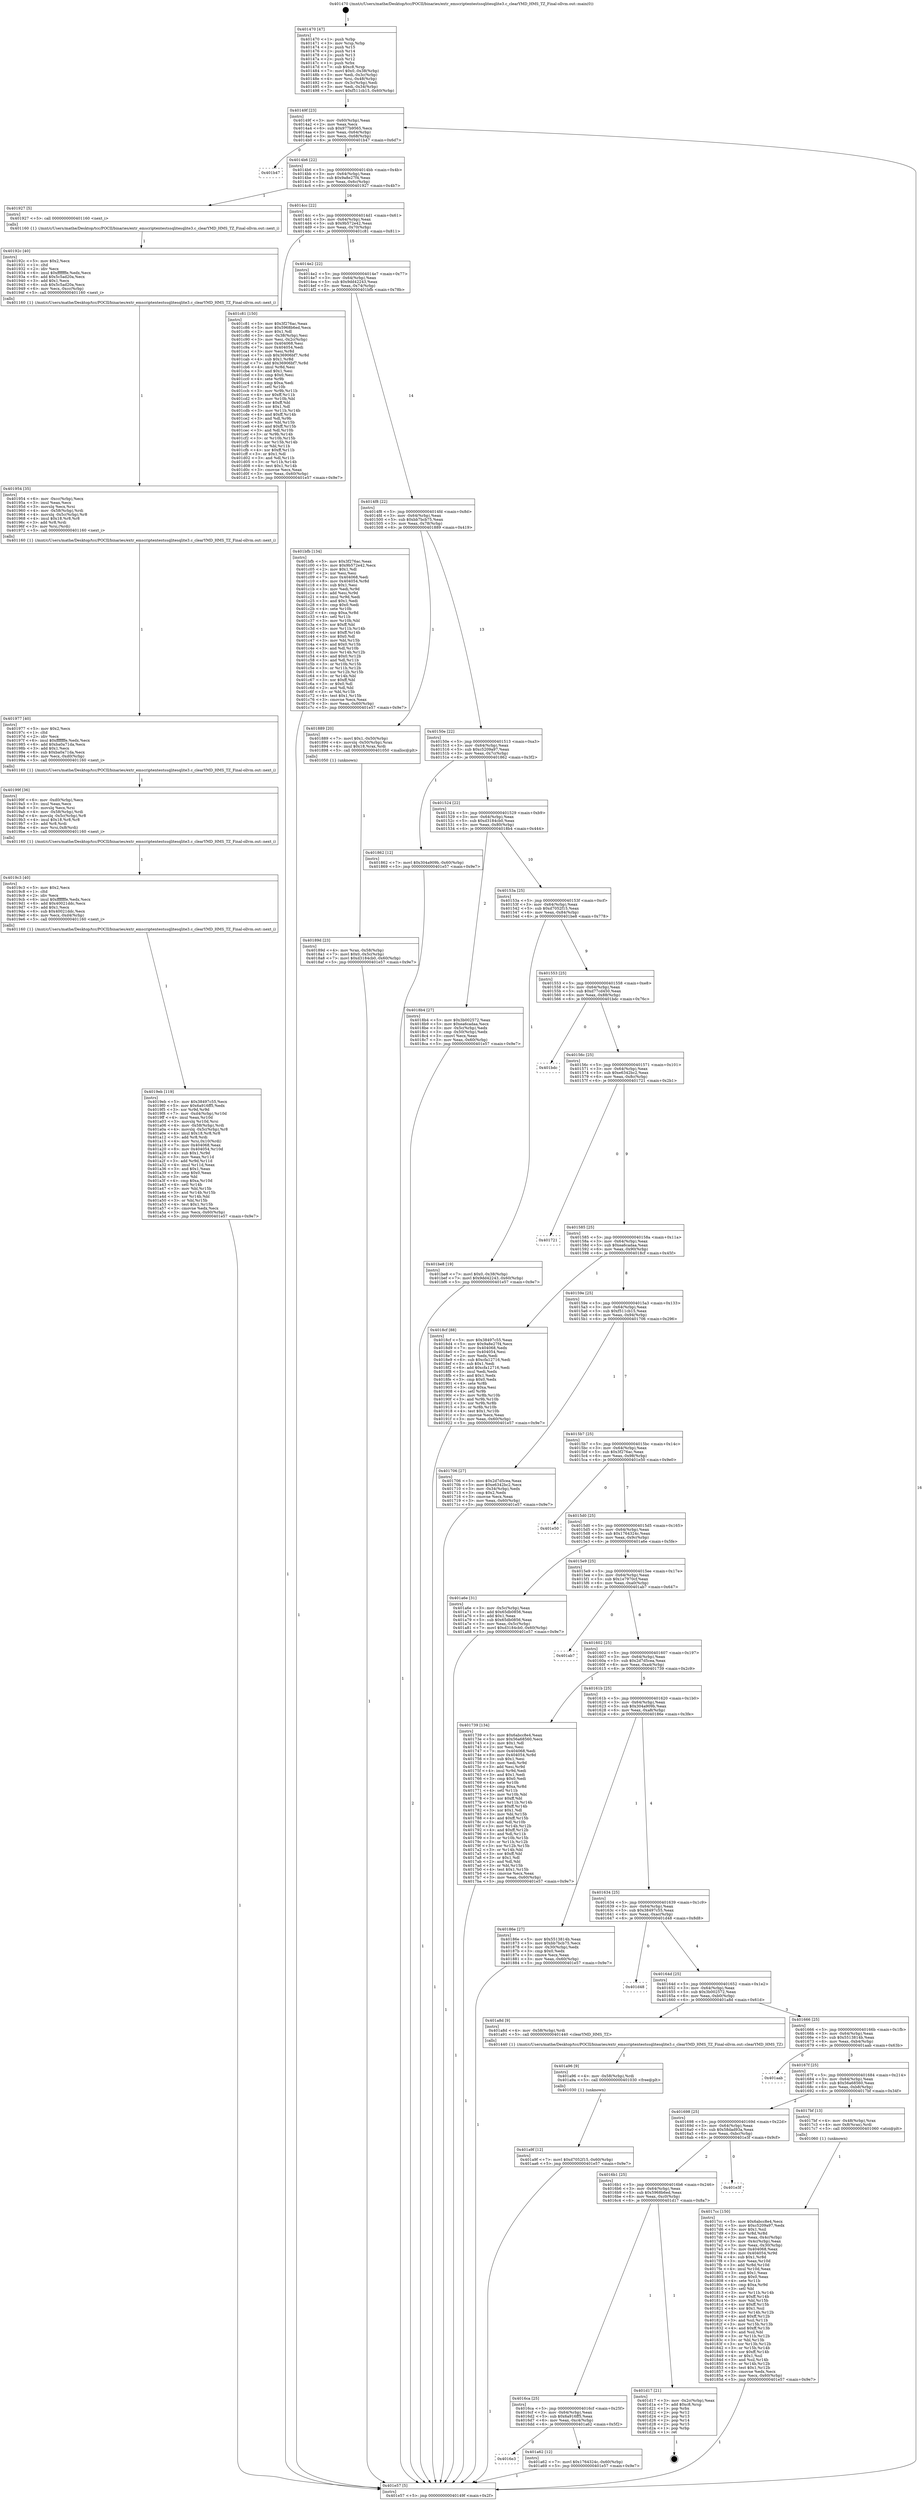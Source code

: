 digraph "0x401470" {
  label = "0x401470 (/mnt/c/Users/mathe/Desktop/tcc/POCII/binaries/extr_emscriptentestssqlitesqlite3.c_clearYMD_HMS_TZ_Final-ollvm.out::main(0))"
  labelloc = "t"
  node[shape=record]

  Entry [label="",width=0.3,height=0.3,shape=circle,fillcolor=black,style=filled]
  "0x40149f" [label="{
     0x40149f [23]\l
     | [instrs]\l
     &nbsp;&nbsp;0x40149f \<+3\>: mov -0x60(%rbp),%eax\l
     &nbsp;&nbsp;0x4014a2 \<+2\>: mov %eax,%ecx\l
     &nbsp;&nbsp;0x4014a4 \<+6\>: sub $0x977b9565,%ecx\l
     &nbsp;&nbsp;0x4014aa \<+3\>: mov %eax,-0x64(%rbp)\l
     &nbsp;&nbsp;0x4014ad \<+3\>: mov %ecx,-0x68(%rbp)\l
     &nbsp;&nbsp;0x4014b0 \<+6\>: je 0000000000401b47 \<main+0x6d7\>\l
  }"]
  "0x401b47" [label="{
     0x401b47\l
  }", style=dashed]
  "0x4014b6" [label="{
     0x4014b6 [22]\l
     | [instrs]\l
     &nbsp;&nbsp;0x4014b6 \<+5\>: jmp 00000000004014bb \<main+0x4b\>\l
     &nbsp;&nbsp;0x4014bb \<+3\>: mov -0x64(%rbp),%eax\l
     &nbsp;&nbsp;0x4014be \<+5\>: sub $0x9a8e27f4,%eax\l
     &nbsp;&nbsp;0x4014c3 \<+3\>: mov %eax,-0x6c(%rbp)\l
     &nbsp;&nbsp;0x4014c6 \<+6\>: je 0000000000401927 \<main+0x4b7\>\l
  }"]
  Exit [label="",width=0.3,height=0.3,shape=circle,fillcolor=black,style=filled,peripheries=2]
  "0x401927" [label="{
     0x401927 [5]\l
     | [instrs]\l
     &nbsp;&nbsp;0x401927 \<+5\>: call 0000000000401160 \<next_i\>\l
     | [calls]\l
     &nbsp;&nbsp;0x401160 \{1\} (/mnt/c/Users/mathe/Desktop/tcc/POCII/binaries/extr_emscriptentestssqlitesqlite3.c_clearYMD_HMS_TZ_Final-ollvm.out::next_i)\l
  }"]
  "0x4014cc" [label="{
     0x4014cc [22]\l
     | [instrs]\l
     &nbsp;&nbsp;0x4014cc \<+5\>: jmp 00000000004014d1 \<main+0x61\>\l
     &nbsp;&nbsp;0x4014d1 \<+3\>: mov -0x64(%rbp),%eax\l
     &nbsp;&nbsp;0x4014d4 \<+5\>: sub $0x9b572e42,%eax\l
     &nbsp;&nbsp;0x4014d9 \<+3\>: mov %eax,-0x70(%rbp)\l
     &nbsp;&nbsp;0x4014dc \<+6\>: je 0000000000401c81 \<main+0x811\>\l
  }"]
  "0x401a9f" [label="{
     0x401a9f [12]\l
     | [instrs]\l
     &nbsp;&nbsp;0x401a9f \<+7\>: movl $0xd7052f15,-0x60(%rbp)\l
     &nbsp;&nbsp;0x401aa6 \<+5\>: jmp 0000000000401e57 \<main+0x9e7\>\l
  }"]
  "0x401c81" [label="{
     0x401c81 [150]\l
     | [instrs]\l
     &nbsp;&nbsp;0x401c81 \<+5\>: mov $0x3f276ac,%eax\l
     &nbsp;&nbsp;0x401c86 \<+5\>: mov $0x5968b6ed,%ecx\l
     &nbsp;&nbsp;0x401c8b \<+2\>: mov $0x1,%dl\l
     &nbsp;&nbsp;0x401c8d \<+3\>: mov -0x38(%rbp),%esi\l
     &nbsp;&nbsp;0x401c90 \<+3\>: mov %esi,-0x2c(%rbp)\l
     &nbsp;&nbsp;0x401c93 \<+7\>: mov 0x404068,%esi\l
     &nbsp;&nbsp;0x401c9a \<+7\>: mov 0x404054,%edi\l
     &nbsp;&nbsp;0x401ca1 \<+3\>: mov %esi,%r8d\l
     &nbsp;&nbsp;0x401ca4 \<+7\>: sub $0x36906bf7,%r8d\l
     &nbsp;&nbsp;0x401cab \<+4\>: sub $0x1,%r8d\l
     &nbsp;&nbsp;0x401caf \<+7\>: add $0x36906bf7,%r8d\l
     &nbsp;&nbsp;0x401cb6 \<+4\>: imul %r8d,%esi\l
     &nbsp;&nbsp;0x401cba \<+3\>: and $0x1,%esi\l
     &nbsp;&nbsp;0x401cbd \<+3\>: cmp $0x0,%esi\l
     &nbsp;&nbsp;0x401cc0 \<+4\>: sete %r9b\l
     &nbsp;&nbsp;0x401cc4 \<+3\>: cmp $0xa,%edi\l
     &nbsp;&nbsp;0x401cc7 \<+4\>: setl %r10b\l
     &nbsp;&nbsp;0x401ccb \<+3\>: mov %r9b,%r11b\l
     &nbsp;&nbsp;0x401cce \<+4\>: xor $0xff,%r11b\l
     &nbsp;&nbsp;0x401cd2 \<+3\>: mov %r10b,%bl\l
     &nbsp;&nbsp;0x401cd5 \<+3\>: xor $0xff,%bl\l
     &nbsp;&nbsp;0x401cd8 \<+3\>: xor $0x1,%dl\l
     &nbsp;&nbsp;0x401cdb \<+3\>: mov %r11b,%r14b\l
     &nbsp;&nbsp;0x401cde \<+4\>: and $0xff,%r14b\l
     &nbsp;&nbsp;0x401ce2 \<+3\>: and %dl,%r9b\l
     &nbsp;&nbsp;0x401ce5 \<+3\>: mov %bl,%r15b\l
     &nbsp;&nbsp;0x401ce8 \<+4\>: and $0xff,%r15b\l
     &nbsp;&nbsp;0x401cec \<+3\>: and %dl,%r10b\l
     &nbsp;&nbsp;0x401cef \<+3\>: or %r9b,%r14b\l
     &nbsp;&nbsp;0x401cf2 \<+3\>: or %r10b,%r15b\l
     &nbsp;&nbsp;0x401cf5 \<+3\>: xor %r15b,%r14b\l
     &nbsp;&nbsp;0x401cf8 \<+3\>: or %bl,%r11b\l
     &nbsp;&nbsp;0x401cfb \<+4\>: xor $0xff,%r11b\l
     &nbsp;&nbsp;0x401cff \<+3\>: or $0x1,%dl\l
     &nbsp;&nbsp;0x401d02 \<+3\>: and %dl,%r11b\l
     &nbsp;&nbsp;0x401d05 \<+3\>: or %r11b,%r14b\l
     &nbsp;&nbsp;0x401d08 \<+4\>: test $0x1,%r14b\l
     &nbsp;&nbsp;0x401d0c \<+3\>: cmovne %ecx,%eax\l
     &nbsp;&nbsp;0x401d0f \<+3\>: mov %eax,-0x60(%rbp)\l
     &nbsp;&nbsp;0x401d12 \<+5\>: jmp 0000000000401e57 \<main+0x9e7\>\l
  }"]
  "0x4014e2" [label="{
     0x4014e2 [22]\l
     | [instrs]\l
     &nbsp;&nbsp;0x4014e2 \<+5\>: jmp 00000000004014e7 \<main+0x77\>\l
     &nbsp;&nbsp;0x4014e7 \<+3\>: mov -0x64(%rbp),%eax\l
     &nbsp;&nbsp;0x4014ea \<+5\>: sub $0x9dd42243,%eax\l
     &nbsp;&nbsp;0x4014ef \<+3\>: mov %eax,-0x74(%rbp)\l
     &nbsp;&nbsp;0x4014f2 \<+6\>: je 0000000000401bfb \<main+0x78b\>\l
  }"]
  "0x401a96" [label="{
     0x401a96 [9]\l
     | [instrs]\l
     &nbsp;&nbsp;0x401a96 \<+4\>: mov -0x58(%rbp),%rdi\l
     &nbsp;&nbsp;0x401a9a \<+5\>: call 0000000000401030 \<free@plt\>\l
     | [calls]\l
     &nbsp;&nbsp;0x401030 \{1\} (unknown)\l
  }"]
  "0x401bfb" [label="{
     0x401bfb [134]\l
     | [instrs]\l
     &nbsp;&nbsp;0x401bfb \<+5\>: mov $0x3f276ac,%eax\l
     &nbsp;&nbsp;0x401c00 \<+5\>: mov $0x9b572e42,%ecx\l
     &nbsp;&nbsp;0x401c05 \<+2\>: mov $0x1,%dl\l
     &nbsp;&nbsp;0x401c07 \<+2\>: xor %esi,%esi\l
     &nbsp;&nbsp;0x401c09 \<+7\>: mov 0x404068,%edi\l
     &nbsp;&nbsp;0x401c10 \<+8\>: mov 0x404054,%r8d\l
     &nbsp;&nbsp;0x401c18 \<+3\>: sub $0x1,%esi\l
     &nbsp;&nbsp;0x401c1b \<+3\>: mov %edi,%r9d\l
     &nbsp;&nbsp;0x401c1e \<+3\>: add %esi,%r9d\l
     &nbsp;&nbsp;0x401c21 \<+4\>: imul %r9d,%edi\l
     &nbsp;&nbsp;0x401c25 \<+3\>: and $0x1,%edi\l
     &nbsp;&nbsp;0x401c28 \<+3\>: cmp $0x0,%edi\l
     &nbsp;&nbsp;0x401c2b \<+4\>: sete %r10b\l
     &nbsp;&nbsp;0x401c2f \<+4\>: cmp $0xa,%r8d\l
     &nbsp;&nbsp;0x401c33 \<+4\>: setl %r11b\l
     &nbsp;&nbsp;0x401c37 \<+3\>: mov %r10b,%bl\l
     &nbsp;&nbsp;0x401c3a \<+3\>: xor $0xff,%bl\l
     &nbsp;&nbsp;0x401c3d \<+3\>: mov %r11b,%r14b\l
     &nbsp;&nbsp;0x401c40 \<+4\>: xor $0xff,%r14b\l
     &nbsp;&nbsp;0x401c44 \<+3\>: xor $0x0,%dl\l
     &nbsp;&nbsp;0x401c47 \<+3\>: mov %bl,%r15b\l
     &nbsp;&nbsp;0x401c4a \<+4\>: and $0x0,%r15b\l
     &nbsp;&nbsp;0x401c4e \<+3\>: and %dl,%r10b\l
     &nbsp;&nbsp;0x401c51 \<+3\>: mov %r14b,%r12b\l
     &nbsp;&nbsp;0x401c54 \<+4\>: and $0x0,%r12b\l
     &nbsp;&nbsp;0x401c58 \<+3\>: and %dl,%r11b\l
     &nbsp;&nbsp;0x401c5b \<+3\>: or %r10b,%r15b\l
     &nbsp;&nbsp;0x401c5e \<+3\>: or %r11b,%r12b\l
     &nbsp;&nbsp;0x401c61 \<+3\>: xor %r12b,%r15b\l
     &nbsp;&nbsp;0x401c64 \<+3\>: or %r14b,%bl\l
     &nbsp;&nbsp;0x401c67 \<+3\>: xor $0xff,%bl\l
     &nbsp;&nbsp;0x401c6a \<+3\>: or $0x0,%dl\l
     &nbsp;&nbsp;0x401c6d \<+2\>: and %dl,%bl\l
     &nbsp;&nbsp;0x401c6f \<+3\>: or %bl,%r15b\l
     &nbsp;&nbsp;0x401c72 \<+4\>: test $0x1,%r15b\l
     &nbsp;&nbsp;0x401c76 \<+3\>: cmovne %ecx,%eax\l
     &nbsp;&nbsp;0x401c79 \<+3\>: mov %eax,-0x60(%rbp)\l
     &nbsp;&nbsp;0x401c7c \<+5\>: jmp 0000000000401e57 \<main+0x9e7\>\l
  }"]
  "0x4014f8" [label="{
     0x4014f8 [22]\l
     | [instrs]\l
     &nbsp;&nbsp;0x4014f8 \<+5\>: jmp 00000000004014fd \<main+0x8d\>\l
     &nbsp;&nbsp;0x4014fd \<+3\>: mov -0x64(%rbp),%eax\l
     &nbsp;&nbsp;0x401500 \<+5\>: sub $0xbb7bcb75,%eax\l
     &nbsp;&nbsp;0x401505 \<+3\>: mov %eax,-0x78(%rbp)\l
     &nbsp;&nbsp;0x401508 \<+6\>: je 0000000000401889 \<main+0x419\>\l
  }"]
  "0x4016e3" [label="{
     0x4016e3\l
  }", style=dashed]
  "0x401889" [label="{
     0x401889 [20]\l
     | [instrs]\l
     &nbsp;&nbsp;0x401889 \<+7\>: movl $0x1,-0x50(%rbp)\l
     &nbsp;&nbsp;0x401890 \<+4\>: movslq -0x50(%rbp),%rax\l
     &nbsp;&nbsp;0x401894 \<+4\>: imul $0x18,%rax,%rdi\l
     &nbsp;&nbsp;0x401898 \<+5\>: call 0000000000401050 \<malloc@plt\>\l
     | [calls]\l
     &nbsp;&nbsp;0x401050 \{1\} (unknown)\l
  }"]
  "0x40150e" [label="{
     0x40150e [22]\l
     | [instrs]\l
     &nbsp;&nbsp;0x40150e \<+5\>: jmp 0000000000401513 \<main+0xa3\>\l
     &nbsp;&nbsp;0x401513 \<+3\>: mov -0x64(%rbp),%eax\l
     &nbsp;&nbsp;0x401516 \<+5\>: sub $0xc5209a97,%eax\l
     &nbsp;&nbsp;0x40151b \<+3\>: mov %eax,-0x7c(%rbp)\l
     &nbsp;&nbsp;0x40151e \<+6\>: je 0000000000401862 \<main+0x3f2\>\l
  }"]
  "0x401a62" [label="{
     0x401a62 [12]\l
     | [instrs]\l
     &nbsp;&nbsp;0x401a62 \<+7\>: movl $0x1764324c,-0x60(%rbp)\l
     &nbsp;&nbsp;0x401a69 \<+5\>: jmp 0000000000401e57 \<main+0x9e7\>\l
  }"]
  "0x401862" [label="{
     0x401862 [12]\l
     | [instrs]\l
     &nbsp;&nbsp;0x401862 \<+7\>: movl $0x304a909b,-0x60(%rbp)\l
     &nbsp;&nbsp;0x401869 \<+5\>: jmp 0000000000401e57 \<main+0x9e7\>\l
  }"]
  "0x401524" [label="{
     0x401524 [22]\l
     | [instrs]\l
     &nbsp;&nbsp;0x401524 \<+5\>: jmp 0000000000401529 \<main+0xb9\>\l
     &nbsp;&nbsp;0x401529 \<+3\>: mov -0x64(%rbp),%eax\l
     &nbsp;&nbsp;0x40152c \<+5\>: sub $0xd3184cb0,%eax\l
     &nbsp;&nbsp;0x401531 \<+3\>: mov %eax,-0x80(%rbp)\l
     &nbsp;&nbsp;0x401534 \<+6\>: je 00000000004018b4 \<main+0x444\>\l
  }"]
  "0x4016ca" [label="{
     0x4016ca [25]\l
     | [instrs]\l
     &nbsp;&nbsp;0x4016ca \<+5\>: jmp 00000000004016cf \<main+0x25f\>\l
     &nbsp;&nbsp;0x4016cf \<+3\>: mov -0x64(%rbp),%eax\l
     &nbsp;&nbsp;0x4016d2 \<+5\>: sub $0x6a916ff5,%eax\l
     &nbsp;&nbsp;0x4016d7 \<+6\>: mov %eax,-0xc4(%rbp)\l
     &nbsp;&nbsp;0x4016dd \<+6\>: je 0000000000401a62 \<main+0x5f2\>\l
  }"]
  "0x4018b4" [label="{
     0x4018b4 [27]\l
     | [instrs]\l
     &nbsp;&nbsp;0x4018b4 \<+5\>: mov $0x3b002572,%eax\l
     &nbsp;&nbsp;0x4018b9 \<+5\>: mov $0xea6cadaa,%ecx\l
     &nbsp;&nbsp;0x4018be \<+3\>: mov -0x5c(%rbp),%edx\l
     &nbsp;&nbsp;0x4018c1 \<+3\>: cmp -0x50(%rbp),%edx\l
     &nbsp;&nbsp;0x4018c4 \<+3\>: cmovl %ecx,%eax\l
     &nbsp;&nbsp;0x4018c7 \<+3\>: mov %eax,-0x60(%rbp)\l
     &nbsp;&nbsp;0x4018ca \<+5\>: jmp 0000000000401e57 \<main+0x9e7\>\l
  }"]
  "0x40153a" [label="{
     0x40153a [25]\l
     | [instrs]\l
     &nbsp;&nbsp;0x40153a \<+5\>: jmp 000000000040153f \<main+0xcf\>\l
     &nbsp;&nbsp;0x40153f \<+3\>: mov -0x64(%rbp),%eax\l
     &nbsp;&nbsp;0x401542 \<+5\>: sub $0xd7052f15,%eax\l
     &nbsp;&nbsp;0x401547 \<+6\>: mov %eax,-0x84(%rbp)\l
     &nbsp;&nbsp;0x40154d \<+6\>: je 0000000000401be8 \<main+0x778\>\l
  }"]
  "0x401d17" [label="{
     0x401d17 [21]\l
     | [instrs]\l
     &nbsp;&nbsp;0x401d17 \<+3\>: mov -0x2c(%rbp),%eax\l
     &nbsp;&nbsp;0x401d1a \<+7\>: add $0xc8,%rsp\l
     &nbsp;&nbsp;0x401d21 \<+1\>: pop %rbx\l
     &nbsp;&nbsp;0x401d22 \<+2\>: pop %r12\l
     &nbsp;&nbsp;0x401d24 \<+2\>: pop %r13\l
     &nbsp;&nbsp;0x401d26 \<+2\>: pop %r14\l
     &nbsp;&nbsp;0x401d28 \<+2\>: pop %r15\l
     &nbsp;&nbsp;0x401d2a \<+1\>: pop %rbp\l
     &nbsp;&nbsp;0x401d2b \<+1\>: ret\l
  }"]
  "0x401be8" [label="{
     0x401be8 [19]\l
     | [instrs]\l
     &nbsp;&nbsp;0x401be8 \<+7\>: movl $0x0,-0x38(%rbp)\l
     &nbsp;&nbsp;0x401bef \<+7\>: movl $0x9dd42243,-0x60(%rbp)\l
     &nbsp;&nbsp;0x401bf6 \<+5\>: jmp 0000000000401e57 \<main+0x9e7\>\l
  }"]
  "0x401553" [label="{
     0x401553 [25]\l
     | [instrs]\l
     &nbsp;&nbsp;0x401553 \<+5\>: jmp 0000000000401558 \<main+0xe8\>\l
     &nbsp;&nbsp;0x401558 \<+3\>: mov -0x64(%rbp),%eax\l
     &nbsp;&nbsp;0x40155b \<+5\>: sub $0xd77cd450,%eax\l
     &nbsp;&nbsp;0x401560 \<+6\>: mov %eax,-0x88(%rbp)\l
     &nbsp;&nbsp;0x401566 \<+6\>: je 0000000000401bdc \<main+0x76c\>\l
  }"]
  "0x4016b1" [label="{
     0x4016b1 [25]\l
     | [instrs]\l
     &nbsp;&nbsp;0x4016b1 \<+5\>: jmp 00000000004016b6 \<main+0x246\>\l
     &nbsp;&nbsp;0x4016b6 \<+3\>: mov -0x64(%rbp),%eax\l
     &nbsp;&nbsp;0x4016b9 \<+5\>: sub $0x5968b6ed,%eax\l
     &nbsp;&nbsp;0x4016be \<+6\>: mov %eax,-0xc0(%rbp)\l
     &nbsp;&nbsp;0x4016c4 \<+6\>: je 0000000000401d17 \<main+0x8a7\>\l
  }"]
  "0x401bdc" [label="{
     0x401bdc\l
  }", style=dashed]
  "0x40156c" [label="{
     0x40156c [25]\l
     | [instrs]\l
     &nbsp;&nbsp;0x40156c \<+5\>: jmp 0000000000401571 \<main+0x101\>\l
     &nbsp;&nbsp;0x401571 \<+3\>: mov -0x64(%rbp),%eax\l
     &nbsp;&nbsp;0x401574 \<+5\>: sub $0xe6342bc2,%eax\l
     &nbsp;&nbsp;0x401579 \<+6\>: mov %eax,-0x8c(%rbp)\l
     &nbsp;&nbsp;0x40157f \<+6\>: je 0000000000401721 \<main+0x2b1\>\l
  }"]
  "0x401e3f" [label="{
     0x401e3f\l
  }", style=dashed]
  "0x401721" [label="{
     0x401721\l
  }", style=dashed]
  "0x401585" [label="{
     0x401585 [25]\l
     | [instrs]\l
     &nbsp;&nbsp;0x401585 \<+5\>: jmp 000000000040158a \<main+0x11a\>\l
     &nbsp;&nbsp;0x40158a \<+3\>: mov -0x64(%rbp),%eax\l
     &nbsp;&nbsp;0x40158d \<+5\>: sub $0xea6cadaa,%eax\l
     &nbsp;&nbsp;0x401592 \<+6\>: mov %eax,-0x90(%rbp)\l
     &nbsp;&nbsp;0x401598 \<+6\>: je 00000000004018cf \<main+0x45f\>\l
  }"]
  "0x4019eb" [label="{
     0x4019eb [119]\l
     | [instrs]\l
     &nbsp;&nbsp;0x4019eb \<+5\>: mov $0x38497c55,%ecx\l
     &nbsp;&nbsp;0x4019f0 \<+5\>: mov $0x6a916ff5,%edx\l
     &nbsp;&nbsp;0x4019f5 \<+3\>: xor %r9d,%r9d\l
     &nbsp;&nbsp;0x4019f8 \<+7\>: mov -0xd4(%rbp),%r10d\l
     &nbsp;&nbsp;0x4019ff \<+4\>: imul %eax,%r10d\l
     &nbsp;&nbsp;0x401a03 \<+3\>: movslq %r10d,%rsi\l
     &nbsp;&nbsp;0x401a06 \<+4\>: mov -0x58(%rbp),%rdi\l
     &nbsp;&nbsp;0x401a0a \<+4\>: movslq -0x5c(%rbp),%r8\l
     &nbsp;&nbsp;0x401a0e \<+4\>: imul $0x18,%r8,%r8\l
     &nbsp;&nbsp;0x401a12 \<+3\>: add %r8,%rdi\l
     &nbsp;&nbsp;0x401a15 \<+4\>: mov %rsi,0x10(%rdi)\l
     &nbsp;&nbsp;0x401a19 \<+7\>: mov 0x404068,%eax\l
     &nbsp;&nbsp;0x401a20 \<+8\>: mov 0x404054,%r10d\l
     &nbsp;&nbsp;0x401a28 \<+4\>: sub $0x1,%r9d\l
     &nbsp;&nbsp;0x401a2c \<+3\>: mov %eax,%r11d\l
     &nbsp;&nbsp;0x401a2f \<+3\>: add %r9d,%r11d\l
     &nbsp;&nbsp;0x401a32 \<+4\>: imul %r11d,%eax\l
     &nbsp;&nbsp;0x401a36 \<+3\>: and $0x1,%eax\l
     &nbsp;&nbsp;0x401a39 \<+3\>: cmp $0x0,%eax\l
     &nbsp;&nbsp;0x401a3c \<+3\>: sete %bl\l
     &nbsp;&nbsp;0x401a3f \<+4\>: cmp $0xa,%r10d\l
     &nbsp;&nbsp;0x401a43 \<+4\>: setl %r14b\l
     &nbsp;&nbsp;0x401a47 \<+3\>: mov %bl,%r15b\l
     &nbsp;&nbsp;0x401a4a \<+3\>: and %r14b,%r15b\l
     &nbsp;&nbsp;0x401a4d \<+3\>: xor %r14b,%bl\l
     &nbsp;&nbsp;0x401a50 \<+3\>: or %bl,%r15b\l
     &nbsp;&nbsp;0x401a53 \<+4\>: test $0x1,%r15b\l
     &nbsp;&nbsp;0x401a57 \<+3\>: cmovne %edx,%ecx\l
     &nbsp;&nbsp;0x401a5a \<+3\>: mov %ecx,-0x60(%rbp)\l
     &nbsp;&nbsp;0x401a5d \<+5\>: jmp 0000000000401e57 \<main+0x9e7\>\l
  }"]
  "0x4018cf" [label="{
     0x4018cf [88]\l
     | [instrs]\l
     &nbsp;&nbsp;0x4018cf \<+5\>: mov $0x38497c55,%eax\l
     &nbsp;&nbsp;0x4018d4 \<+5\>: mov $0x9a8e27f4,%ecx\l
     &nbsp;&nbsp;0x4018d9 \<+7\>: mov 0x404068,%edx\l
     &nbsp;&nbsp;0x4018e0 \<+7\>: mov 0x404054,%esi\l
     &nbsp;&nbsp;0x4018e7 \<+2\>: mov %edx,%edi\l
     &nbsp;&nbsp;0x4018e9 \<+6\>: sub $0xcfa12716,%edi\l
     &nbsp;&nbsp;0x4018ef \<+3\>: sub $0x1,%edi\l
     &nbsp;&nbsp;0x4018f2 \<+6\>: add $0xcfa12716,%edi\l
     &nbsp;&nbsp;0x4018f8 \<+3\>: imul %edi,%edx\l
     &nbsp;&nbsp;0x4018fb \<+3\>: and $0x1,%edx\l
     &nbsp;&nbsp;0x4018fe \<+3\>: cmp $0x0,%edx\l
     &nbsp;&nbsp;0x401901 \<+4\>: sete %r8b\l
     &nbsp;&nbsp;0x401905 \<+3\>: cmp $0xa,%esi\l
     &nbsp;&nbsp;0x401908 \<+4\>: setl %r9b\l
     &nbsp;&nbsp;0x40190c \<+3\>: mov %r8b,%r10b\l
     &nbsp;&nbsp;0x40190f \<+3\>: and %r9b,%r10b\l
     &nbsp;&nbsp;0x401912 \<+3\>: xor %r9b,%r8b\l
     &nbsp;&nbsp;0x401915 \<+3\>: or %r8b,%r10b\l
     &nbsp;&nbsp;0x401918 \<+4\>: test $0x1,%r10b\l
     &nbsp;&nbsp;0x40191c \<+3\>: cmovne %ecx,%eax\l
     &nbsp;&nbsp;0x40191f \<+3\>: mov %eax,-0x60(%rbp)\l
     &nbsp;&nbsp;0x401922 \<+5\>: jmp 0000000000401e57 \<main+0x9e7\>\l
  }"]
  "0x40159e" [label="{
     0x40159e [25]\l
     | [instrs]\l
     &nbsp;&nbsp;0x40159e \<+5\>: jmp 00000000004015a3 \<main+0x133\>\l
     &nbsp;&nbsp;0x4015a3 \<+3\>: mov -0x64(%rbp),%eax\l
     &nbsp;&nbsp;0x4015a6 \<+5\>: sub $0xf511cb15,%eax\l
     &nbsp;&nbsp;0x4015ab \<+6\>: mov %eax,-0x94(%rbp)\l
     &nbsp;&nbsp;0x4015b1 \<+6\>: je 0000000000401706 \<main+0x296\>\l
  }"]
  "0x4019c3" [label="{
     0x4019c3 [40]\l
     | [instrs]\l
     &nbsp;&nbsp;0x4019c3 \<+5\>: mov $0x2,%ecx\l
     &nbsp;&nbsp;0x4019c8 \<+1\>: cltd\l
     &nbsp;&nbsp;0x4019c9 \<+2\>: idiv %ecx\l
     &nbsp;&nbsp;0x4019cb \<+6\>: imul $0xfffffffe,%edx,%ecx\l
     &nbsp;&nbsp;0x4019d1 \<+6\>: add $0x40021ddc,%ecx\l
     &nbsp;&nbsp;0x4019d7 \<+3\>: add $0x1,%ecx\l
     &nbsp;&nbsp;0x4019da \<+6\>: sub $0x40021ddc,%ecx\l
     &nbsp;&nbsp;0x4019e0 \<+6\>: mov %ecx,-0xd4(%rbp)\l
     &nbsp;&nbsp;0x4019e6 \<+5\>: call 0000000000401160 \<next_i\>\l
     | [calls]\l
     &nbsp;&nbsp;0x401160 \{1\} (/mnt/c/Users/mathe/Desktop/tcc/POCII/binaries/extr_emscriptentestssqlitesqlite3.c_clearYMD_HMS_TZ_Final-ollvm.out::next_i)\l
  }"]
  "0x401706" [label="{
     0x401706 [27]\l
     | [instrs]\l
     &nbsp;&nbsp;0x401706 \<+5\>: mov $0x2d7d5cea,%eax\l
     &nbsp;&nbsp;0x40170b \<+5\>: mov $0xe6342bc2,%ecx\l
     &nbsp;&nbsp;0x401710 \<+3\>: mov -0x34(%rbp),%edx\l
     &nbsp;&nbsp;0x401713 \<+3\>: cmp $0x2,%edx\l
     &nbsp;&nbsp;0x401716 \<+3\>: cmovne %ecx,%eax\l
     &nbsp;&nbsp;0x401719 \<+3\>: mov %eax,-0x60(%rbp)\l
     &nbsp;&nbsp;0x40171c \<+5\>: jmp 0000000000401e57 \<main+0x9e7\>\l
  }"]
  "0x4015b7" [label="{
     0x4015b7 [25]\l
     | [instrs]\l
     &nbsp;&nbsp;0x4015b7 \<+5\>: jmp 00000000004015bc \<main+0x14c\>\l
     &nbsp;&nbsp;0x4015bc \<+3\>: mov -0x64(%rbp),%eax\l
     &nbsp;&nbsp;0x4015bf \<+5\>: sub $0x3f276ac,%eax\l
     &nbsp;&nbsp;0x4015c4 \<+6\>: mov %eax,-0x98(%rbp)\l
     &nbsp;&nbsp;0x4015ca \<+6\>: je 0000000000401e50 \<main+0x9e0\>\l
  }"]
  "0x401e57" [label="{
     0x401e57 [5]\l
     | [instrs]\l
     &nbsp;&nbsp;0x401e57 \<+5\>: jmp 000000000040149f \<main+0x2f\>\l
  }"]
  "0x401470" [label="{
     0x401470 [47]\l
     | [instrs]\l
     &nbsp;&nbsp;0x401470 \<+1\>: push %rbp\l
     &nbsp;&nbsp;0x401471 \<+3\>: mov %rsp,%rbp\l
     &nbsp;&nbsp;0x401474 \<+2\>: push %r15\l
     &nbsp;&nbsp;0x401476 \<+2\>: push %r14\l
     &nbsp;&nbsp;0x401478 \<+2\>: push %r13\l
     &nbsp;&nbsp;0x40147a \<+2\>: push %r12\l
     &nbsp;&nbsp;0x40147c \<+1\>: push %rbx\l
     &nbsp;&nbsp;0x40147d \<+7\>: sub $0xc8,%rsp\l
     &nbsp;&nbsp;0x401484 \<+7\>: movl $0x0,-0x38(%rbp)\l
     &nbsp;&nbsp;0x40148b \<+3\>: mov %edi,-0x3c(%rbp)\l
     &nbsp;&nbsp;0x40148e \<+4\>: mov %rsi,-0x48(%rbp)\l
     &nbsp;&nbsp;0x401492 \<+3\>: mov -0x3c(%rbp),%edi\l
     &nbsp;&nbsp;0x401495 \<+3\>: mov %edi,-0x34(%rbp)\l
     &nbsp;&nbsp;0x401498 \<+7\>: movl $0xf511cb15,-0x60(%rbp)\l
  }"]
  "0x40199f" [label="{
     0x40199f [36]\l
     | [instrs]\l
     &nbsp;&nbsp;0x40199f \<+6\>: mov -0xd0(%rbp),%ecx\l
     &nbsp;&nbsp;0x4019a5 \<+3\>: imul %eax,%ecx\l
     &nbsp;&nbsp;0x4019a8 \<+3\>: movslq %ecx,%rsi\l
     &nbsp;&nbsp;0x4019ab \<+4\>: mov -0x58(%rbp),%rdi\l
     &nbsp;&nbsp;0x4019af \<+4\>: movslq -0x5c(%rbp),%r8\l
     &nbsp;&nbsp;0x4019b3 \<+4\>: imul $0x18,%r8,%r8\l
     &nbsp;&nbsp;0x4019b7 \<+3\>: add %r8,%rdi\l
     &nbsp;&nbsp;0x4019ba \<+4\>: mov %rsi,0x8(%rdi)\l
     &nbsp;&nbsp;0x4019be \<+5\>: call 0000000000401160 \<next_i\>\l
     | [calls]\l
     &nbsp;&nbsp;0x401160 \{1\} (/mnt/c/Users/mathe/Desktop/tcc/POCII/binaries/extr_emscriptentestssqlitesqlite3.c_clearYMD_HMS_TZ_Final-ollvm.out::next_i)\l
  }"]
  "0x401e50" [label="{
     0x401e50\l
  }", style=dashed]
  "0x4015d0" [label="{
     0x4015d0 [25]\l
     | [instrs]\l
     &nbsp;&nbsp;0x4015d0 \<+5\>: jmp 00000000004015d5 \<main+0x165\>\l
     &nbsp;&nbsp;0x4015d5 \<+3\>: mov -0x64(%rbp),%eax\l
     &nbsp;&nbsp;0x4015d8 \<+5\>: sub $0x1764324c,%eax\l
     &nbsp;&nbsp;0x4015dd \<+6\>: mov %eax,-0x9c(%rbp)\l
     &nbsp;&nbsp;0x4015e3 \<+6\>: je 0000000000401a6e \<main+0x5fe\>\l
  }"]
  "0x401977" [label="{
     0x401977 [40]\l
     | [instrs]\l
     &nbsp;&nbsp;0x401977 \<+5\>: mov $0x2,%ecx\l
     &nbsp;&nbsp;0x40197c \<+1\>: cltd\l
     &nbsp;&nbsp;0x40197d \<+2\>: idiv %ecx\l
     &nbsp;&nbsp;0x40197f \<+6\>: imul $0xfffffffe,%edx,%ecx\l
     &nbsp;&nbsp;0x401985 \<+6\>: add $0xba0a71da,%ecx\l
     &nbsp;&nbsp;0x40198b \<+3\>: add $0x1,%ecx\l
     &nbsp;&nbsp;0x40198e \<+6\>: sub $0xba0a71da,%ecx\l
     &nbsp;&nbsp;0x401994 \<+6\>: mov %ecx,-0xd0(%rbp)\l
     &nbsp;&nbsp;0x40199a \<+5\>: call 0000000000401160 \<next_i\>\l
     | [calls]\l
     &nbsp;&nbsp;0x401160 \{1\} (/mnt/c/Users/mathe/Desktop/tcc/POCII/binaries/extr_emscriptentestssqlitesqlite3.c_clearYMD_HMS_TZ_Final-ollvm.out::next_i)\l
  }"]
  "0x401a6e" [label="{
     0x401a6e [31]\l
     | [instrs]\l
     &nbsp;&nbsp;0x401a6e \<+3\>: mov -0x5c(%rbp),%eax\l
     &nbsp;&nbsp;0x401a71 \<+5\>: add $0x65db0856,%eax\l
     &nbsp;&nbsp;0x401a76 \<+3\>: add $0x1,%eax\l
     &nbsp;&nbsp;0x401a79 \<+5\>: sub $0x65db0856,%eax\l
     &nbsp;&nbsp;0x401a7e \<+3\>: mov %eax,-0x5c(%rbp)\l
     &nbsp;&nbsp;0x401a81 \<+7\>: movl $0xd3184cb0,-0x60(%rbp)\l
     &nbsp;&nbsp;0x401a88 \<+5\>: jmp 0000000000401e57 \<main+0x9e7\>\l
  }"]
  "0x4015e9" [label="{
     0x4015e9 [25]\l
     | [instrs]\l
     &nbsp;&nbsp;0x4015e9 \<+5\>: jmp 00000000004015ee \<main+0x17e\>\l
     &nbsp;&nbsp;0x4015ee \<+3\>: mov -0x64(%rbp),%eax\l
     &nbsp;&nbsp;0x4015f1 \<+5\>: sub $0x1e7970cf,%eax\l
     &nbsp;&nbsp;0x4015f6 \<+6\>: mov %eax,-0xa0(%rbp)\l
     &nbsp;&nbsp;0x4015fc \<+6\>: je 0000000000401ab7 \<main+0x647\>\l
  }"]
  "0x401954" [label="{
     0x401954 [35]\l
     | [instrs]\l
     &nbsp;&nbsp;0x401954 \<+6\>: mov -0xcc(%rbp),%ecx\l
     &nbsp;&nbsp;0x40195a \<+3\>: imul %eax,%ecx\l
     &nbsp;&nbsp;0x40195d \<+3\>: movslq %ecx,%rsi\l
     &nbsp;&nbsp;0x401960 \<+4\>: mov -0x58(%rbp),%rdi\l
     &nbsp;&nbsp;0x401964 \<+4\>: movslq -0x5c(%rbp),%r8\l
     &nbsp;&nbsp;0x401968 \<+4\>: imul $0x18,%r8,%r8\l
     &nbsp;&nbsp;0x40196c \<+3\>: add %r8,%rdi\l
     &nbsp;&nbsp;0x40196f \<+3\>: mov %rsi,(%rdi)\l
     &nbsp;&nbsp;0x401972 \<+5\>: call 0000000000401160 \<next_i\>\l
     | [calls]\l
     &nbsp;&nbsp;0x401160 \{1\} (/mnt/c/Users/mathe/Desktop/tcc/POCII/binaries/extr_emscriptentestssqlitesqlite3.c_clearYMD_HMS_TZ_Final-ollvm.out::next_i)\l
  }"]
  "0x401ab7" [label="{
     0x401ab7\l
  }", style=dashed]
  "0x401602" [label="{
     0x401602 [25]\l
     | [instrs]\l
     &nbsp;&nbsp;0x401602 \<+5\>: jmp 0000000000401607 \<main+0x197\>\l
     &nbsp;&nbsp;0x401607 \<+3\>: mov -0x64(%rbp),%eax\l
     &nbsp;&nbsp;0x40160a \<+5\>: sub $0x2d7d5cea,%eax\l
     &nbsp;&nbsp;0x40160f \<+6\>: mov %eax,-0xa4(%rbp)\l
     &nbsp;&nbsp;0x401615 \<+6\>: je 0000000000401739 \<main+0x2c9\>\l
  }"]
  "0x40192c" [label="{
     0x40192c [40]\l
     | [instrs]\l
     &nbsp;&nbsp;0x40192c \<+5\>: mov $0x2,%ecx\l
     &nbsp;&nbsp;0x401931 \<+1\>: cltd\l
     &nbsp;&nbsp;0x401932 \<+2\>: idiv %ecx\l
     &nbsp;&nbsp;0x401934 \<+6\>: imul $0xfffffffe,%edx,%ecx\l
     &nbsp;&nbsp;0x40193a \<+6\>: add $0x5c5ad20a,%ecx\l
     &nbsp;&nbsp;0x401940 \<+3\>: add $0x1,%ecx\l
     &nbsp;&nbsp;0x401943 \<+6\>: sub $0x5c5ad20a,%ecx\l
     &nbsp;&nbsp;0x401949 \<+6\>: mov %ecx,-0xcc(%rbp)\l
     &nbsp;&nbsp;0x40194f \<+5\>: call 0000000000401160 \<next_i\>\l
     | [calls]\l
     &nbsp;&nbsp;0x401160 \{1\} (/mnt/c/Users/mathe/Desktop/tcc/POCII/binaries/extr_emscriptentestssqlitesqlite3.c_clearYMD_HMS_TZ_Final-ollvm.out::next_i)\l
  }"]
  "0x401739" [label="{
     0x401739 [134]\l
     | [instrs]\l
     &nbsp;&nbsp;0x401739 \<+5\>: mov $0x6abcc8e4,%eax\l
     &nbsp;&nbsp;0x40173e \<+5\>: mov $0x56a68560,%ecx\l
     &nbsp;&nbsp;0x401743 \<+2\>: mov $0x1,%dl\l
     &nbsp;&nbsp;0x401745 \<+2\>: xor %esi,%esi\l
     &nbsp;&nbsp;0x401747 \<+7\>: mov 0x404068,%edi\l
     &nbsp;&nbsp;0x40174e \<+8\>: mov 0x404054,%r8d\l
     &nbsp;&nbsp;0x401756 \<+3\>: sub $0x1,%esi\l
     &nbsp;&nbsp;0x401759 \<+3\>: mov %edi,%r9d\l
     &nbsp;&nbsp;0x40175c \<+3\>: add %esi,%r9d\l
     &nbsp;&nbsp;0x40175f \<+4\>: imul %r9d,%edi\l
     &nbsp;&nbsp;0x401763 \<+3\>: and $0x1,%edi\l
     &nbsp;&nbsp;0x401766 \<+3\>: cmp $0x0,%edi\l
     &nbsp;&nbsp;0x401769 \<+4\>: sete %r10b\l
     &nbsp;&nbsp;0x40176d \<+4\>: cmp $0xa,%r8d\l
     &nbsp;&nbsp;0x401771 \<+4\>: setl %r11b\l
     &nbsp;&nbsp;0x401775 \<+3\>: mov %r10b,%bl\l
     &nbsp;&nbsp;0x401778 \<+3\>: xor $0xff,%bl\l
     &nbsp;&nbsp;0x40177b \<+3\>: mov %r11b,%r14b\l
     &nbsp;&nbsp;0x40177e \<+4\>: xor $0xff,%r14b\l
     &nbsp;&nbsp;0x401782 \<+3\>: xor $0x1,%dl\l
     &nbsp;&nbsp;0x401785 \<+3\>: mov %bl,%r15b\l
     &nbsp;&nbsp;0x401788 \<+4\>: and $0xff,%r15b\l
     &nbsp;&nbsp;0x40178c \<+3\>: and %dl,%r10b\l
     &nbsp;&nbsp;0x40178f \<+3\>: mov %r14b,%r12b\l
     &nbsp;&nbsp;0x401792 \<+4\>: and $0xff,%r12b\l
     &nbsp;&nbsp;0x401796 \<+3\>: and %dl,%r11b\l
     &nbsp;&nbsp;0x401799 \<+3\>: or %r10b,%r15b\l
     &nbsp;&nbsp;0x40179c \<+3\>: or %r11b,%r12b\l
     &nbsp;&nbsp;0x40179f \<+3\>: xor %r12b,%r15b\l
     &nbsp;&nbsp;0x4017a2 \<+3\>: or %r14b,%bl\l
     &nbsp;&nbsp;0x4017a5 \<+3\>: xor $0xff,%bl\l
     &nbsp;&nbsp;0x4017a8 \<+3\>: or $0x1,%dl\l
     &nbsp;&nbsp;0x4017ab \<+2\>: and %dl,%bl\l
     &nbsp;&nbsp;0x4017ad \<+3\>: or %bl,%r15b\l
     &nbsp;&nbsp;0x4017b0 \<+4\>: test $0x1,%r15b\l
     &nbsp;&nbsp;0x4017b4 \<+3\>: cmovne %ecx,%eax\l
     &nbsp;&nbsp;0x4017b7 \<+3\>: mov %eax,-0x60(%rbp)\l
     &nbsp;&nbsp;0x4017ba \<+5\>: jmp 0000000000401e57 \<main+0x9e7\>\l
  }"]
  "0x40161b" [label="{
     0x40161b [25]\l
     | [instrs]\l
     &nbsp;&nbsp;0x40161b \<+5\>: jmp 0000000000401620 \<main+0x1b0\>\l
     &nbsp;&nbsp;0x401620 \<+3\>: mov -0x64(%rbp),%eax\l
     &nbsp;&nbsp;0x401623 \<+5\>: sub $0x304a909b,%eax\l
     &nbsp;&nbsp;0x401628 \<+6\>: mov %eax,-0xa8(%rbp)\l
     &nbsp;&nbsp;0x40162e \<+6\>: je 000000000040186e \<main+0x3fe\>\l
  }"]
  "0x40189d" [label="{
     0x40189d [23]\l
     | [instrs]\l
     &nbsp;&nbsp;0x40189d \<+4\>: mov %rax,-0x58(%rbp)\l
     &nbsp;&nbsp;0x4018a1 \<+7\>: movl $0x0,-0x5c(%rbp)\l
     &nbsp;&nbsp;0x4018a8 \<+7\>: movl $0xd3184cb0,-0x60(%rbp)\l
     &nbsp;&nbsp;0x4018af \<+5\>: jmp 0000000000401e57 \<main+0x9e7\>\l
  }"]
  "0x40186e" [label="{
     0x40186e [27]\l
     | [instrs]\l
     &nbsp;&nbsp;0x40186e \<+5\>: mov $0x5513814b,%eax\l
     &nbsp;&nbsp;0x401873 \<+5\>: mov $0xbb7bcb75,%ecx\l
     &nbsp;&nbsp;0x401878 \<+3\>: mov -0x30(%rbp),%edx\l
     &nbsp;&nbsp;0x40187b \<+3\>: cmp $0x0,%edx\l
     &nbsp;&nbsp;0x40187e \<+3\>: cmove %ecx,%eax\l
     &nbsp;&nbsp;0x401881 \<+3\>: mov %eax,-0x60(%rbp)\l
     &nbsp;&nbsp;0x401884 \<+5\>: jmp 0000000000401e57 \<main+0x9e7\>\l
  }"]
  "0x401634" [label="{
     0x401634 [25]\l
     | [instrs]\l
     &nbsp;&nbsp;0x401634 \<+5\>: jmp 0000000000401639 \<main+0x1c9\>\l
     &nbsp;&nbsp;0x401639 \<+3\>: mov -0x64(%rbp),%eax\l
     &nbsp;&nbsp;0x40163c \<+5\>: sub $0x38497c55,%eax\l
     &nbsp;&nbsp;0x401641 \<+6\>: mov %eax,-0xac(%rbp)\l
     &nbsp;&nbsp;0x401647 \<+6\>: je 0000000000401d48 \<main+0x8d8\>\l
  }"]
  "0x4017cc" [label="{
     0x4017cc [150]\l
     | [instrs]\l
     &nbsp;&nbsp;0x4017cc \<+5\>: mov $0x6abcc8e4,%ecx\l
     &nbsp;&nbsp;0x4017d1 \<+5\>: mov $0xc5209a97,%edx\l
     &nbsp;&nbsp;0x4017d6 \<+3\>: mov $0x1,%sil\l
     &nbsp;&nbsp;0x4017d9 \<+3\>: xor %r8d,%r8d\l
     &nbsp;&nbsp;0x4017dc \<+3\>: mov %eax,-0x4c(%rbp)\l
     &nbsp;&nbsp;0x4017df \<+3\>: mov -0x4c(%rbp),%eax\l
     &nbsp;&nbsp;0x4017e2 \<+3\>: mov %eax,-0x30(%rbp)\l
     &nbsp;&nbsp;0x4017e5 \<+7\>: mov 0x404068,%eax\l
     &nbsp;&nbsp;0x4017ec \<+8\>: mov 0x404054,%r9d\l
     &nbsp;&nbsp;0x4017f4 \<+4\>: sub $0x1,%r8d\l
     &nbsp;&nbsp;0x4017f8 \<+3\>: mov %eax,%r10d\l
     &nbsp;&nbsp;0x4017fb \<+3\>: add %r8d,%r10d\l
     &nbsp;&nbsp;0x4017fe \<+4\>: imul %r10d,%eax\l
     &nbsp;&nbsp;0x401802 \<+3\>: and $0x1,%eax\l
     &nbsp;&nbsp;0x401805 \<+3\>: cmp $0x0,%eax\l
     &nbsp;&nbsp;0x401808 \<+4\>: sete %r11b\l
     &nbsp;&nbsp;0x40180c \<+4\>: cmp $0xa,%r9d\l
     &nbsp;&nbsp;0x401810 \<+3\>: setl %bl\l
     &nbsp;&nbsp;0x401813 \<+3\>: mov %r11b,%r14b\l
     &nbsp;&nbsp;0x401816 \<+4\>: xor $0xff,%r14b\l
     &nbsp;&nbsp;0x40181a \<+3\>: mov %bl,%r15b\l
     &nbsp;&nbsp;0x40181d \<+4\>: xor $0xff,%r15b\l
     &nbsp;&nbsp;0x401821 \<+4\>: xor $0x1,%sil\l
     &nbsp;&nbsp;0x401825 \<+3\>: mov %r14b,%r12b\l
     &nbsp;&nbsp;0x401828 \<+4\>: and $0xff,%r12b\l
     &nbsp;&nbsp;0x40182c \<+3\>: and %sil,%r11b\l
     &nbsp;&nbsp;0x40182f \<+3\>: mov %r15b,%r13b\l
     &nbsp;&nbsp;0x401832 \<+4\>: and $0xff,%r13b\l
     &nbsp;&nbsp;0x401836 \<+3\>: and %sil,%bl\l
     &nbsp;&nbsp;0x401839 \<+3\>: or %r11b,%r12b\l
     &nbsp;&nbsp;0x40183c \<+3\>: or %bl,%r13b\l
     &nbsp;&nbsp;0x40183f \<+3\>: xor %r13b,%r12b\l
     &nbsp;&nbsp;0x401842 \<+3\>: or %r15b,%r14b\l
     &nbsp;&nbsp;0x401845 \<+4\>: xor $0xff,%r14b\l
     &nbsp;&nbsp;0x401849 \<+4\>: or $0x1,%sil\l
     &nbsp;&nbsp;0x40184d \<+3\>: and %sil,%r14b\l
     &nbsp;&nbsp;0x401850 \<+3\>: or %r14b,%r12b\l
     &nbsp;&nbsp;0x401853 \<+4\>: test $0x1,%r12b\l
     &nbsp;&nbsp;0x401857 \<+3\>: cmovne %edx,%ecx\l
     &nbsp;&nbsp;0x40185a \<+3\>: mov %ecx,-0x60(%rbp)\l
     &nbsp;&nbsp;0x40185d \<+5\>: jmp 0000000000401e57 \<main+0x9e7\>\l
  }"]
  "0x401d48" [label="{
     0x401d48\l
  }", style=dashed]
  "0x40164d" [label="{
     0x40164d [25]\l
     | [instrs]\l
     &nbsp;&nbsp;0x40164d \<+5\>: jmp 0000000000401652 \<main+0x1e2\>\l
     &nbsp;&nbsp;0x401652 \<+3\>: mov -0x64(%rbp),%eax\l
     &nbsp;&nbsp;0x401655 \<+5\>: sub $0x3b002572,%eax\l
     &nbsp;&nbsp;0x40165a \<+6\>: mov %eax,-0xb0(%rbp)\l
     &nbsp;&nbsp;0x401660 \<+6\>: je 0000000000401a8d \<main+0x61d\>\l
  }"]
  "0x401698" [label="{
     0x401698 [25]\l
     | [instrs]\l
     &nbsp;&nbsp;0x401698 \<+5\>: jmp 000000000040169d \<main+0x22d\>\l
     &nbsp;&nbsp;0x40169d \<+3\>: mov -0x64(%rbp),%eax\l
     &nbsp;&nbsp;0x4016a0 \<+5\>: sub $0x58dad93a,%eax\l
     &nbsp;&nbsp;0x4016a5 \<+6\>: mov %eax,-0xbc(%rbp)\l
     &nbsp;&nbsp;0x4016ab \<+6\>: je 0000000000401e3f \<main+0x9cf\>\l
  }"]
  "0x401a8d" [label="{
     0x401a8d [9]\l
     | [instrs]\l
     &nbsp;&nbsp;0x401a8d \<+4\>: mov -0x58(%rbp),%rdi\l
     &nbsp;&nbsp;0x401a91 \<+5\>: call 0000000000401440 \<clearYMD_HMS_TZ\>\l
     | [calls]\l
     &nbsp;&nbsp;0x401440 \{1\} (/mnt/c/Users/mathe/Desktop/tcc/POCII/binaries/extr_emscriptentestssqlitesqlite3.c_clearYMD_HMS_TZ_Final-ollvm.out::clearYMD_HMS_TZ)\l
  }"]
  "0x401666" [label="{
     0x401666 [25]\l
     | [instrs]\l
     &nbsp;&nbsp;0x401666 \<+5\>: jmp 000000000040166b \<main+0x1fb\>\l
     &nbsp;&nbsp;0x40166b \<+3\>: mov -0x64(%rbp),%eax\l
     &nbsp;&nbsp;0x40166e \<+5\>: sub $0x5513814b,%eax\l
     &nbsp;&nbsp;0x401673 \<+6\>: mov %eax,-0xb4(%rbp)\l
     &nbsp;&nbsp;0x401679 \<+6\>: je 0000000000401aab \<main+0x63b\>\l
  }"]
  "0x4017bf" [label="{
     0x4017bf [13]\l
     | [instrs]\l
     &nbsp;&nbsp;0x4017bf \<+4\>: mov -0x48(%rbp),%rax\l
     &nbsp;&nbsp;0x4017c3 \<+4\>: mov 0x8(%rax),%rdi\l
     &nbsp;&nbsp;0x4017c7 \<+5\>: call 0000000000401060 \<atoi@plt\>\l
     | [calls]\l
     &nbsp;&nbsp;0x401060 \{1\} (unknown)\l
  }"]
  "0x401aab" [label="{
     0x401aab\l
  }", style=dashed]
  "0x40167f" [label="{
     0x40167f [25]\l
     | [instrs]\l
     &nbsp;&nbsp;0x40167f \<+5\>: jmp 0000000000401684 \<main+0x214\>\l
     &nbsp;&nbsp;0x401684 \<+3\>: mov -0x64(%rbp),%eax\l
     &nbsp;&nbsp;0x401687 \<+5\>: sub $0x56a68560,%eax\l
     &nbsp;&nbsp;0x40168c \<+6\>: mov %eax,-0xb8(%rbp)\l
     &nbsp;&nbsp;0x401692 \<+6\>: je 00000000004017bf \<main+0x34f\>\l
  }"]
  Entry -> "0x401470" [label=" 1"]
  "0x40149f" -> "0x401b47" [label=" 0"]
  "0x40149f" -> "0x4014b6" [label=" 17"]
  "0x401d17" -> Exit [label=" 1"]
  "0x4014b6" -> "0x401927" [label=" 1"]
  "0x4014b6" -> "0x4014cc" [label=" 16"]
  "0x401c81" -> "0x401e57" [label=" 1"]
  "0x4014cc" -> "0x401c81" [label=" 1"]
  "0x4014cc" -> "0x4014e2" [label=" 15"]
  "0x401bfb" -> "0x401e57" [label=" 1"]
  "0x4014e2" -> "0x401bfb" [label=" 1"]
  "0x4014e2" -> "0x4014f8" [label=" 14"]
  "0x401be8" -> "0x401e57" [label=" 1"]
  "0x4014f8" -> "0x401889" [label=" 1"]
  "0x4014f8" -> "0x40150e" [label=" 13"]
  "0x401a9f" -> "0x401e57" [label=" 1"]
  "0x40150e" -> "0x401862" [label=" 1"]
  "0x40150e" -> "0x401524" [label=" 12"]
  "0x401a96" -> "0x401a9f" [label=" 1"]
  "0x401524" -> "0x4018b4" [label=" 2"]
  "0x401524" -> "0x40153a" [label=" 10"]
  "0x401a6e" -> "0x401e57" [label=" 1"]
  "0x40153a" -> "0x401be8" [label=" 1"]
  "0x40153a" -> "0x401553" [label=" 9"]
  "0x401a62" -> "0x401e57" [label=" 1"]
  "0x401553" -> "0x401bdc" [label=" 0"]
  "0x401553" -> "0x40156c" [label=" 9"]
  "0x4016ca" -> "0x401a62" [label=" 1"]
  "0x40156c" -> "0x401721" [label=" 0"]
  "0x40156c" -> "0x401585" [label=" 9"]
  "0x401a8d" -> "0x401a96" [label=" 1"]
  "0x401585" -> "0x4018cf" [label=" 1"]
  "0x401585" -> "0x40159e" [label=" 8"]
  "0x4016b1" -> "0x401d17" [label=" 1"]
  "0x40159e" -> "0x401706" [label=" 1"]
  "0x40159e" -> "0x4015b7" [label=" 7"]
  "0x401706" -> "0x401e57" [label=" 1"]
  "0x401470" -> "0x40149f" [label=" 1"]
  "0x401e57" -> "0x40149f" [label=" 16"]
  "0x4016ca" -> "0x4016e3" [label=" 0"]
  "0x4015b7" -> "0x401e50" [label=" 0"]
  "0x4015b7" -> "0x4015d0" [label=" 7"]
  "0x401698" -> "0x4016b1" [label=" 2"]
  "0x4015d0" -> "0x401a6e" [label=" 1"]
  "0x4015d0" -> "0x4015e9" [label=" 6"]
  "0x401698" -> "0x401e3f" [label=" 0"]
  "0x4015e9" -> "0x401ab7" [label=" 0"]
  "0x4015e9" -> "0x401602" [label=" 6"]
  "0x4016b1" -> "0x4016ca" [label=" 1"]
  "0x401602" -> "0x401739" [label=" 1"]
  "0x401602" -> "0x40161b" [label=" 5"]
  "0x401739" -> "0x401e57" [label=" 1"]
  "0x4019eb" -> "0x401e57" [label=" 1"]
  "0x40161b" -> "0x40186e" [label=" 1"]
  "0x40161b" -> "0x401634" [label=" 4"]
  "0x4019c3" -> "0x4019eb" [label=" 1"]
  "0x401634" -> "0x401d48" [label=" 0"]
  "0x401634" -> "0x40164d" [label=" 4"]
  "0x40199f" -> "0x4019c3" [label=" 1"]
  "0x40164d" -> "0x401a8d" [label=" 1"]
  "0x40164d" -> "0x401666" [label=" 3"]
  "0x401977" -> "0x40199f" [label=" 1"]
  "0x401666" -> "0x401aab" [label=" 0"]
  "0x401666" -> "0x40167f" [label=" 3"]
  "0x401954" -> "0x401977" [label=" 1"]
  "0x40167f" -> "0x4017bf" [label=" 1"]
  "0x40167f" -> "0x401698" [label=" 2"]
  "0x4017bf" -> "0x4017cc" [label=" 1"]
  "0x4017cc" -> "0x401e57" [label=" 1"]
  "0x401862" -> "0x401e57" [label=" 1"]
  "0x40186e" -> "0x401e57" [label=" 1"]
  "0x401889" -> "0x40189d" [label=" 1"]
  "0x40189d" -> "0x401e57" [label=" 1"]
  "0x4018b4" -> "0x401e57" [label=" 2"]
  "0x4018cf" -> "0x401e57" [label=" 1"]
  "0x401927" -> "0x40192c" [label=" 1"]
  "0x40192c" -> "0x401954" [label=" 1"]
}
